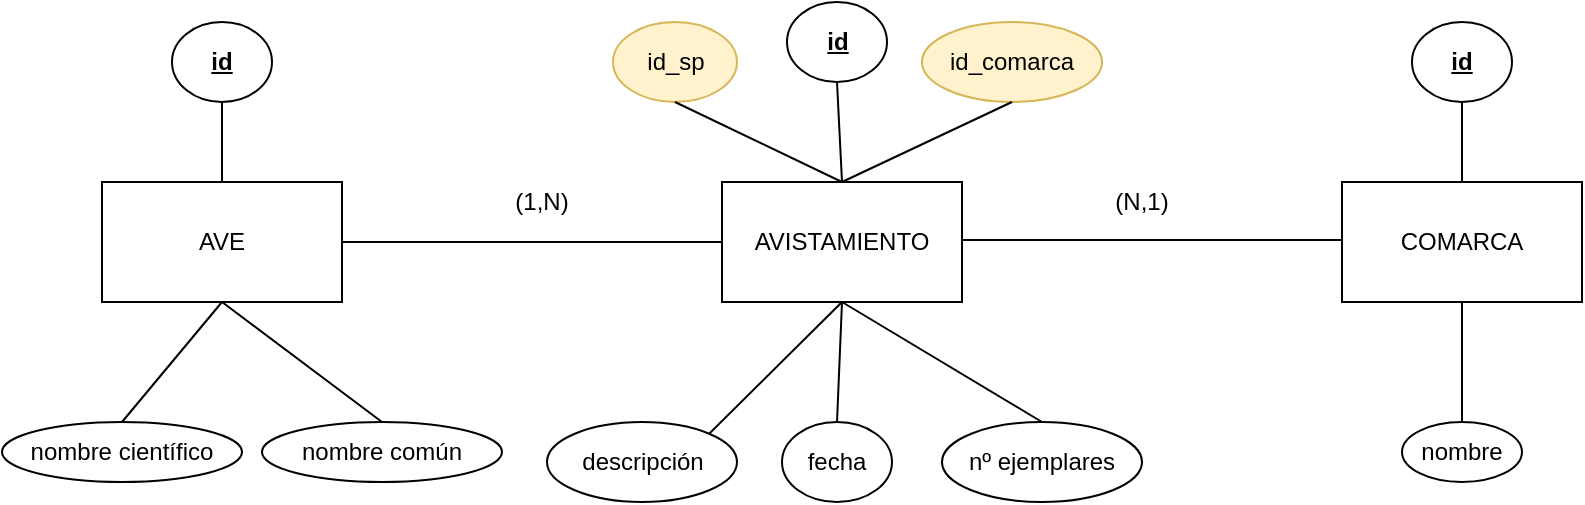 <mxfile version="10.6.3" type="device"><diagram id="8EoCuErFkE2xIsb_ZHH6" name="Page-1"><mxGraphModel dx="931" dy="757" grid="1" gridSize="10" guides="1" tooltips="1" connect="1" arrows="1" fold="1" page="1" pageScale="1" pageWidth="850" pageHeight="1100" math="0" shadow="0"><root><mxCell id="0"/><mxCell id="1" parent="0"/><mxCell id="WgihEY34riCS2hO0BhJA-1" value="AVISTAMIENTO" style="rounded=0;whiteSpace=wrap;html=1;" parent="1" vertex="1"><mxGeometry x="370" y="240" width="120" height="60" as="geometry"/></mxCell><mxCell id="WgihEY34riCS2hO0BhJA-2" value="COMARCA" style="rounded=0;whiteSpace=wrap;html=1;" parent="1" vertex="1"><mxGeometry x="680" y="240" width="120" height="60" as="geometry"/></mxCell><mxCell id="WgihEY34riCS2hO0BhJA-3" value="AVE" style="rounded=0;whiteSpace=wrap;html=1;" parent="1" vertex="1"><mxGeometry x="60" y="240" width="120" height="60" as="geometry"/></mxCell><mxCell id="WgihEY34riCS2hO0BhJA-4" value="" style="endArrow=none;html=1;entryX=0;entryY=0.5;entryDx=0;entryDy=0;" parent="1" target="WgihEY34riCS2hO0BhJA-1" edge="1"><mxGeometry width="50" height="50" relative="1" as="geometry"><mxPoint x="180" y="270" as="sourcePoint"/><mxPoint x="230" y="220" as="targetPoint"/></mxGeometry></mxCell><mxCell id="WgihEY34riCS2hO0BhJA-5" value="" style="endArrow=none;html=1;entryX=0;entryY=0.5;entryDx=0;entryDy=0;" parent="1" edge="1"><mxGeometry width="50" height="50" relative="1" as="geometry"><mxPoint x="490" y="269" as="sourcePoint"/><mxPoint x="680" y="269" as="targetPoint"/></mxGeometry></mxCell><mxCell id="WgihEY34riCS2hO0BhJA-7" value="(1,N)" style="text;html=1;strokeColor=none;fillColor=none;align=center;verticalAlign=middle;whiteSpace=wrap;rounded=0;direction=south;" parent="1" vertex="1"><mxGeometry x="270" y="230" width="20" height="40" as="geometry"/></mxCell><mxCell id="WgihEY34riCS2hO0BhJA-8" value="(N,1)" style="text;html=1;strokeColor=none;fillColor=none;align=center;verticalAlign=middle;whiteSpace=wrap;rounded=0;direction=south;" parent="1" vertex="1"><mxGeometry x="570" y="230" width="20" height="40" as="geometry"/></mxCell><mxCell id="WgihEY34riCS2hO0BhJA-11" value="&lt;b&gt;&lt;u&gt;id&lt;/u&gt;&lt;/b&gt;" style="ellipse;whiteSpace=wrap;html=1;" parent="1" vertex="1"><mxGeometry x="95" y="160" width="50" height="40" as="geometry"/></mxCell><mxCell id="WgihEY34riCS2hO0BhJA-12" value="&lt;b&gt;&lt;u&gt;id&lt;/u&gt;&lt;/b&gt;" style="ellipse;whiteSpace=wrap;html=1;" parent="1" vertex="1"><mxGeometry x="715" y="160" width="50" height="40" as="geometry"/></mxCell><mxCell id="WgihEY34riCS2hO0BhJA-13" value="&lt;b&gt;&lt;u&gt;id&lt;/u&gt;&lt;/b&gt;" style="ellipse;whiteSpace=wrap;html=1;" parent="1" vertex="1"><mxGeometry x="402.5" y="150" width="50" height="40" as="geometry"/></mxCell><mxCell id="WgihEY34riCS2hO0BhJA-14" value="nombre" style="ellipse;whiteSpace=wrap;html=1;" parent="1" vertex="1"><mxGeometry x="710" y="360" width="60" height="30" as="geometry"/></mxCell><mxCell id="WgihEY34riCS2hO0BhJA-15" value="nombre científico" style="ellipse;whiteSpace=wrap;html=1;" parent="1" vertex="1"><mxGeometry x="10" y="360" width="120" height="30" as="geometry"/></mxCell><mxCell id="WgihEY34riCS2hO0BhJA-16" value="nombre común" style="ellipse;whiteSpace=wrap;html=1;" parent="1" vertex="1"><mxGeometry x="140" y="360" width="120" height="30" as="geometry"/></mxCell><mxCell id="WgihEY34riCS2hO0BhJA-17" value="nº ejemplares" style="ellipse;whiteSpace=wrap;html=1;" parent="1" vertex="1"><mxGeometry x="480" y="360" width="100" height="40" as="geometry"/></mxCell><mxCell id="WgihEY34riCS2hO0BhJA-18" value="fecha" style="ellipse;whiteSpace=wrap;html=1;" parent="1" vertex="1"><mxGeometry x="400" y="360" width="55" height="40" as="geometry"/></mxCell><mxCell id="WgihEY34riCS2hO0BhJA-19" value="descripción" style="ellipse;whiteSpace=wrap;html=1;" parent="1" vertex="1"><mxGeometry x="282.5" y="360" width="95" height="40" as="geometry"/></mxCell><mxCell id="WgihEY34riCS2hO0BhJA-20" value="id_sp" style="ellipse;whiteSpace=wrap;html=1;fillColor=#fff2cc;strokeColor=#d6b656;" parent="1" vertex="1"><mxGeometry x="315.5" y="160" width="62" height="40" as="geometry"/></mxCell><mxCell id="WgihEY34riCS2hO0BhJA-21" value="id_comarca" style="ellipse;whiteSpace=wrap;html=1;fillColor=#fff2cc;strokeColor=#d6b656;" parent="1" vertex="1"><mxGeometry x="470" y="160" width="90" height="40" as="geometry"/></mxCell><mxCell id="WgihEY34riCS2hO0BhJA-22" value="" style="endArrow=none;html=1;exitX=0.5;exitY=0;exitDx=0;exitDy=0;entryX=0.5;entryY=1;entryDx=0;entryDy=0;" parent="1" source="WgihEY34riCS2hO0BhJA-18" target="WgihEY34riCS2hO0BhJA-1" edge="1"><mxGeometry width="50" height="50" relative="1" as="geometry"><mxPoint x="390" y="350" as="sourcePoint"/><mxPoint x="460" y="330" as="targetPoint"/></mxGeometry></mxCell><mxCell id="WgihEY34riCS2hO0BhJA-23" value="" style="endArrow=none;html=1;exitX=0.5;exitY=0;exitDx=0;exitDy=0;" parent="1" source="WgihEY34riCS2hO0BhJA-15" edge="1"><mxGeometry width="50" height="50" relative="1" as="geometry"><mxPoint x="70" y="350" as="sourcePoint"/><mxPoint x="120" y="300" as="targetPoint"/></mxGeometry></mxCell><mxCell id="WgihEY34riCS2hO0BhJA-24" value="" style="endArrow=none;html=1;exitX=1;exitY=0;exitDx=0;exitDy=0;entryX=0.5;entryY=1;entryDx=0;entryDy=0;" parent="1" source="WgihEY34riCS2hO0BhJA-19" target="WgihEY34riCS2hO0BhJA-1" edge="1"><mxGeometry width="50" height="50" relative="1" as="geometry"><mxPoint x="377.5" y="390" as="sourcePoint"/><mxPoint x="370" y="320" as="targetPoint"/></mxGeometry></mxCell><mxCell id="WgihEY34riCS2hO0BhJA-25" value="" style="endArrow=none;html=1;exitX=0.5;exitY=0;exitDx=0;exitDy=0;entryX=0.5;entryY=1;entryDx=0;entryDy=0;" parent="1" source="WgihEY34riCS2hO0BhJA-14" target="WgihEY34riCS2hO0BhJA-2" edge="1"><mxGeometry width="50" height="50" relative="1" as="geometry"><mxPoint x="690" y="350" as="sourcePoint"/><mxPoint x="760" y="320" as="targetPoint"/></mxGeometry></mxCell><mxCell id="WgihEY34riCS2hO0BhJA-26" value="" style="endArrow=none;html=1;entryX=0.5;entryY=1;entryDx=0;entryDy=0;" parent="1" target="WgihEY34riCS2hO0BhJA-12" edge="1"><mxGeometry width="50" height="50" relative="1" as="geometry"><mxPoint x="740" y="240" as="sourcePoint"/><mxPoint x="790" y="190" as="targetPoint"/></mxGeometry></mxCell><mxCell id="WgihEY34riCS2hO0BhJA-27" value="" style="endArrow=none;html=1;entryX=0.5;entryY=1;entryDx=0;entryDy=0;exitX=0.5;exitY=0;exitDx=0;exitDy=0;" parent="1" source="WgihEY34riCS2hO0BhJA-17" target="WgihEY34riCS2hO0BhJA-1" edge="1"><mxGeometry width="50" height="50" relative="1" as="geometry"><mxPoint x="530" y="360" as="sourcePoint"/><mxPoint x="580" y="330" as="targetPoint"/></mxGeometry></mxCell><mxCell id="WgihEY34riCS2hO0BhJA-28" value="" style="endArrow=none;html=1;entryX=0.5;entryY=1;entryDx=0;entryDy=0;" parent="1" target="WgihEY34riCS2hO0BhJA-11" edge="1"><mxGeometry width="50" height="50" relative="1" as="geometry"><mxPoint x="120" y="240" as="sourcePoint"/><mxPoint x="170" y="190" as="targetPoint"/></mxGeometry></mxCell><mxCell id="WgihEY34riCS2hO0BhJA-29" value="" style="endArrow=none;html=1;entryX=0.5;entryY=1;entryDx=0;entryDy=0;" parent="1" target="WgihEY34riCS2hO0BhJA-13" edge="1"><mxGeometry width="50" height="50" relative="1" as="geometry"><mxPoint x="430" y="240" as="sourcePoint"/><mxPoint x="480" y="190" as="targetPoint"/></mxGeometry></mxCell><mxCell id="WgihEY34riCS2hO0BhJA-30" value="" style="endArrow=none;html=1;entryX=0.5;entryY=1;entryDx=0;entryDy=0;" parent="1" target="WgihEY34riCS2hO0BhJA-21" edge="1"><mxGeometry width="50" height="50" relative="1" as="geometry"><mxPoint x="430" y="240" as="sourcePoint"/><mxPoint x="480" y="190" as="targetPoint"/></mxGeometry></mxCell><mxCell id="WgihEY34riCS2hO0BhJA-31" value="" style="endArrow=none;html=1;exitX=0.5;exitY=0;exitDx=0;exitDy=0;entryX=0.5;entryY=1;entryDx=0;entryDy=0;" parent="1" source="WgihEY34riCS2hO0BhJA-1" target="WgihEY34riCS2hO0BhJA-20" edge="1"><mxGeometry width="50" height="50" relative="1" as="geometry"><mxPoint x="300" y="220" as="sourcePoint"/><mxPoint x="350" y="170" as="targetPoint"/></mxGeometry></mxCell><mxCell id="WgihEY34riCS2hO0BhJA-32" value="" style="endArrow=none;html=1;entryX=0.5;entryY=1;entryDx=0;entryDy=0;exitX=0.5;exitY=0;exitDx=0;exitDy=0;" parent="1" source="WgihEY34riCS2hO0BhJA-16" target="WgihEY34riCS2hO0BhJA-3" edge="1"><mxGeometry width="50" height="50" relative="1" as="geometry"><mxPoint x="200" y="390" as="sourcePoint"/><mxPoint x="250" y="340" as="targetPoint"/></mxGeometry></mxCell></root></mxGraphModel></diagram></mxfile>